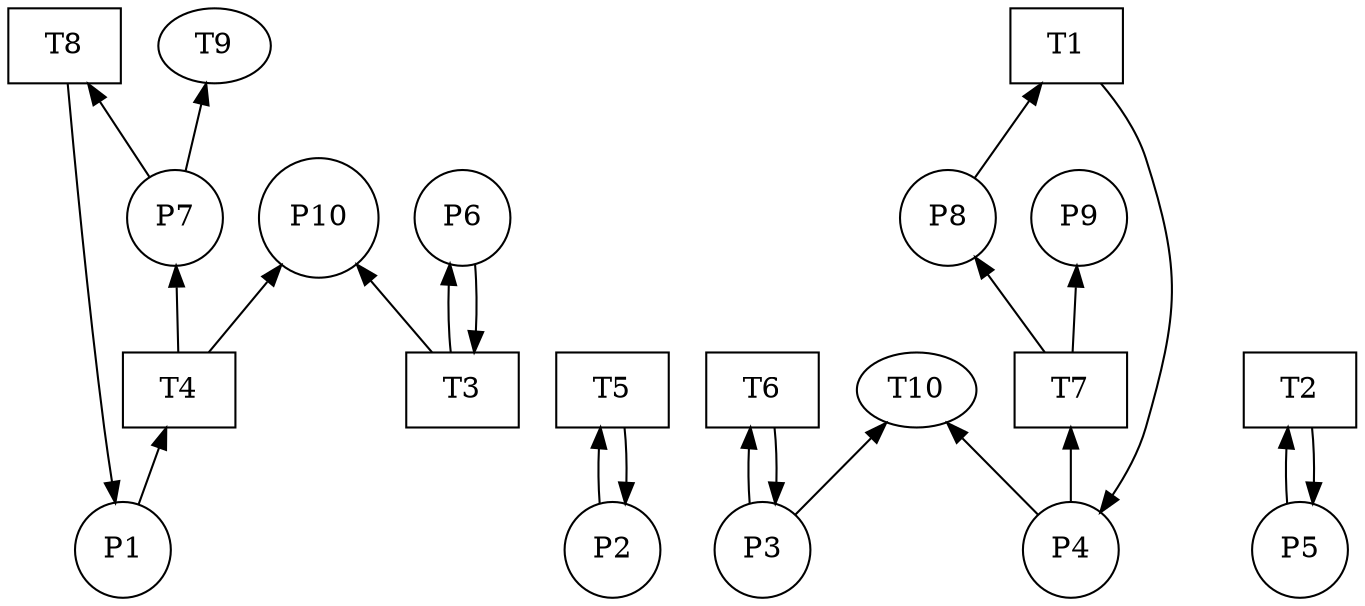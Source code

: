 digraph petri{
rankdir=BT
P1[label=P1,shape=circle]
P2[label=P2,shape=circle]
P3[label=P3,shape=circle]
P4[label=P4,shape=circle]
P5[label=P5,shape=circle]
P6[label=P6,shape=circle]
P7[label=P7,shape=circle]
P8[label=P8,shape=circle]
P9[label=P9,shape=circle]
P10[label=P10,shape=circle]
T1[label=T1,shape=box]
T2[label=T2,shape=box]
T3[label=T3,shape=box]
T4[label=T4,shape=box]
T5[label=T5,shape=box]
T6[label=T6,shape=box]
T7[label=T7,shape=box]
T8[label=T8,shape=box]
P1->T4
P2->T5
P3->T6
P3->T10
P4->T7
P4->T10
P5->T2
P6->T3
P7->T8
P7->T9
P8->T1
T1->P4
T2->P5
T3->P6
T3->P10
T4->P7
T4->P10
T5->P2
T6->P3
T7->P8
T7->P9
T8->P1

}